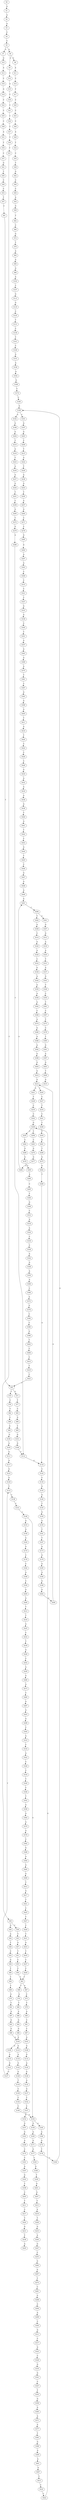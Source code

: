 strict digraph  {
	S0 -> S1 [ label = G ];
	S1 -> S2 [ label = A ];
	S2 -> S3 [ label = A ];
	S3 -> S4 [ label = C ];
	S4 -> S5 [ label = C ];
	S5 -> S6 [ label = A ];
	S5 -> S7 [ label = G ];
	S6 -> S8 [ label = G ];
	S6 -> S9 [ label = C ];
	S7 -> S10 [ label = G ];
	S8 -> S11 [ label = A ];
	S9 -> S12 [ label = C ];
	S10 -> S13 [ label = A ];
	S11 -> S14 [ label = C ];
	S12 -> S15 [ label = A ];
	S13 -> S16 [ label = C ];
	S14 -> S17 [ label = T ];
	S15 -> S18 [ label = C ];
	S16 -> S19 [ label = G ];
	S17 -> S20 [ label = C ];
	S18 -> S21 [ label = C ];
	S19 -> S22 [ label = C ];
	S20 -> S23 [ label = C ];
	S21 -> S24 [ label = C ];
	S22 -> S25 [ label = C ];
	S23 -> S26 [ label = C ];
	S24 -> S27 [ label = C ];
	S25 -> S28 [ label = C ];
	S26 -> S29 [ label = A ];
	S27 -> S30 [ label = T ];
	S28 -> S31 [ label = A ];
	S29 -> S32 [ label = T ];
	S30 -> S33 [ label = T ];
	S31 -> S34 [ label = T ];
	S32 -> S35 [ label = C ];
	S33 -> S36 [ label = C ];
	S34 -> S37 [ label = C ];
	S35 -> S38 [ label = T ];
	S36 -> S39 [ label = C ];
	S36 -> S40 [ label = G ];
	S37 -> S41 [ label = G ];
	S38 -> S42 [ label = G ];
	S39 -> S43 [ label = T ];
	S40 -> S44 [ label = A ];
	S41 -> S45 [ label = T ];
	S42 -> S46 [ label = C ];
	S43 -> S47 [ label = G ];
	S44 -> S48 [ label = T ];
	S45 -> S49 [ label = C ];
	S46 -> S50 [ label = C ];
	S47 -> S51 [ label = T ];
	S48 -> S52 [ label = C ];
	S49 -> S53 [ label = C ];
	S50 -> S54 [ label = A ];
	S51 -> S55 [ label = C ];
	S52 -> S56 [ label = G ];
	S53 -> S57 [ label = T ];
	S54 -> S58 [ label = G ];
	S55 -> S59 [ label = C ];
	S56 -> S60 [ label = T ];
	S57 -> S61 [ label = C ];
	S58 -> S62 [ label = T ];
	S59 -> S63 [ label = T ];
	S60 -> S64 [ label = T ];
	S61 -> S65 [ label = T ];
	S62 -> S66 [ label = C ];
	S63 -> S67 [ label = A ];
	S63 -> S68 [ label = T ];
	S64 -> S69 [ label = T ];
	S65 -> S70 [ label = T ];
	S65 -> S71 [ label = G ];
	S66 -> S72 [ label = G ];
	S67 -> S73 [ label = C ];
	S68 -> S74 [ label = G ];
	S69 -> S75 [ label = G ];
	S70 -> S76 [ label = C ];
	S71 -> S77 [ label = T ];
	S72 -> S78 [ label = T ];
	S73 -> S79 [ label = T ];
	S74 -> S80 [ label = T ];
	S75 -> S81 [ label = T ];
	S76 -> S82 [ label = T ];
	S77 -> S83 [ label = C ];
	S78 -> S84 [ label = A ];
	S79 -> S85 [ label = A ];
	S80 -> S86 [ label = A ];
	S81 -> S87 [ label = A ];
	S82 -> S88 [ label = C ];
	S83 -> S89 [ label = G ];
	S84 -> S90 [ label = A ];
	S85 -> S91 [ label = C ];
	S86 -> S92 [ label = G ];
	S87 -> S93 [ label = G ];
	S88 -> S94 [ label = G ];
	S89 -> S95 [ label = T ];
	S90 -> S96 [ label = G ];
	S91 -> S97 [ label = C ];
	S92 -> S98 [ label = G ];
	S93 -> S99 [ label = G ];
	S94 -> S100 [ label = G ];
	S95 -> S101 [ label = G ];
	S96 -> S102 [ label = A ];
	S97 -> S103 [ label = A ];
	S98 -> S104 [ label = A ];
	S99 -> S104 [ label = A ];
	S100 -> S105 [ label = A ];
	S101 -> S106 [ label = G ];
	S102 -> S107 [ label = C ];
	S103 -> S108 [ label = G ];
	S104 -> S109 [ label = G ];
	S104 -> S110 [ label = A ];
	S105 -> S111 [ label = G ];
	S106 -> S112 [ label = T ];
	S107 -> S113 [ label = G ];
	S108 -> S114 [ label = G ];
	S109 -> S115 [ label = A ];
	S110 -> S116 [ label = A ];
	S111 -> S117 [ label = A ];
	S112 -> S118 [ label = A ];
	S113 -> S119 [ label = G ];
	S114 -> S120 [ label = A ];
	S115 -> S121 [ label = G ];
	S116 -> S122 [ label = G ];
	S117 -> S123 [ label = G ];
	S118 -> S124 [ label = C ];
	S119 -> S125 [ label = C ];
	S120 -> S126 [ label = G ];
	S121 -> S127 [ label = G ];
	S122 -> S128 [ label = G ];
	S123 -> S129 [ label = G ];
	S124 -> S130 [ label = C ];
	S125 -> S131 [ label = T ];
	S126 -> S132 [ label = A ];
	S127 -> S133 [ label = T ];
	S128 -> S134 [ label = T ];
	S129 -> S133 [ label = T ];
	S130 -> S135 [ label = G ];
	S131 -> S136 [ label = C ];
	S132 -> S137 [ label = G ];
	S133 -> S138 [ label = C ];
	S134 -> S139 [ label = C ];
	S135 -> S140 [ label = G ];
	S136 -> S141 [ label = T ];
	S137 -> S142 [ label = T ];
	S138 -> S143 [ label = C ];
	S139 -> S144 [ label = C ];
	S140 -> S145 [ label = T ];
	S141 -> S146 [ label = C ];
	S142 -> S147 [ label = C ];
	S143 -> S148 [ label = C ];
	S144 -> S149 [ label = C ];
	S145 -> S150 [ label = G ];
	S146 -> S151 [ label = G ];
	S147 -> S152 [ label = A ];
	S148 -> S153 [ label = A ];
	S148 -> S154 [ label = G ];
	S149 -> S154 [ label = G ];
	S150 -> S155 [ label = G ];
	S151 -> S156 [ label = A ];
	S152 -> S157 [ label = G ];
	S153 -> S158 [ label = G ];
	S154 -> S159 [ label = G ];
	S154 -> S160 [ label = A ];
	S155 -> S161 [ label = T ];
	S156 -> S162 [ label = A ];
	S157 -> S163 [ label = G ];
	S158 -> S164 [ label = A ];
	S159 -> S165 [ label = A ];
	S160 -> S166 [ label = A ];
	S161 -> S167 [ label = T ];
	S162 -> S168 [ label = G ];
	S163 -> S169 [ label = A ];
	S164 -> S170 [ label = G ];
	S165 -> S171 [ label = G ];
	S166 -> S172 [ label = G ];
	S167 -> S173 [ label = A ];
	S168 -> S174 [ label = T ];
	S169 -> S175 [ label = C ];
	S170 -> S176 [ label = C ];
	S171 -> S177 [ label = G ];
	S172 -> S178 [ label = T ];
	S173 -> S179 [ label = G ];
	S174 -> S180 [ label = C ];
	S175 -> S181 [ label = C ];
	S176 -> S182 [ label = C ];
	S177 -> S183 [ label = C ];
	S178 -> S184 [ label = C ];
	S179 -> S185 [ label = A ];
	S180 -> S186 [ label = G ];
	S181 -> S187 [ label = A ];
	S182 -> S188 [ label = A ];
	S183 -> S189 [ label = G ];
	S184 -> S186 [ label = G ];
	S185 -> S190 [ label = A ];
	S186 -> S191 [ label = C ];
	S186 -> S192 [ label = A ];
	S187 -> S193 [ label = G ];
	S188 -> S194 [ label = C ];
	S189 -> S195 [ label = T ];
	S190 -> S196 [ label = G ];
	S191 -> S197 [ label = G ];
	S192 -> S198 [ label = G ];
	S193 -> S199 [ label = T ];
	S194 -> S200 [ label = G ];
	S195 -> S201 [ label = G ];
	S196 -> S202 [ label = G ];
	S197 -> S203 [ label = G ];
	S198 -> S204 [ label = G ];
	S199 -> S205 [ label = C ];
	S200 -> S206 [ label = G ];
	S201 -> S207 [ label = G ];
	S202 -> S208 [ label = G ];
	S203 -> S209 [ label = C ];
	S204 -> S210 [ label = T ];
	S205 -> S211 [ label = T ];
	S206 -> S212 [ label = T ];
	S207 -> S213 [ label = T ];
	S208 -> S214 [ label = G ];
	S209 -> S215 [ label = T ];
	S210 -> S216 [ label = A ];
	S211 -> S217 [ label = C ];
	S212 -> S218 [ label = T ];
	S213 -> S219 [ label = A ];
	S214 -> S220 [ label = T ];
	S214 -> S221 [ label = G ];
	S215 -> S222 [ label = A ];
	S216 -> S223 [ label = T ];
	S217 -> S224 [ label = T ];
	S218 -> S225 [ label = A ];
	S219 -> S226 [ label = T ];
	S220 -> S227 [ label = C ];
	S221 -> S228 [ label = T ];
	S222 -> S229 [ label = T ];
	S223 -> S230 [ label = A ];
	S224 -> S231 [ label = G ];
	S225 -> S232 [ label = C ];
	S226 -> S233 [ label = G ];
	S227 -> S234 [ label = T ];
	S228 -> S235 [ label = C ];
	S229 -> S236 [ label = A ];
	S230 -> S237 [ label = A ];
	S231 -> S238 [ label = T ];
	S232 -> S239 [ label = T ];
	S233 -> S240 [ label = A ];
	S234 -> S241 [ label = C ];
	S235 -> S242 [ label = C ];
	S236 -> S243 [ label = G ];
	S237 -> S244 [ label = G ];
	S238 -> S245 [ label = A ];
	S239 -> S246 [ label = G ];
	S240 -> S247 [ label = G ];
	S241 -> S248 [ label = T ];
	S242 -> S249 [ label = G ];
	S243 -> S250 [ label = T ];
	S244 -> S251 [ label = T ];
	S246 -> S252 [ label = C ];
	S247 -> S253 [ label = C ];
	S248 -> S254 [ label = C ];
	S249 -> S255 [ label = C ];
	S249 -> S256 [ label = T ];
	S250 -> S257 [ label = A ];
	S251 -> S258 [ label = C ];
	S252 -> S259 [ label = A ];
	S253 -> S260 [ label = G ];
	S254 -> S261 [ label = G ];
	S255 -> S262 [ label = C ];
	S256 -> S263 [ label = C ];
	S257 -> S264 [ label = G ];
	S258 -> S265 [ label = G ];
	S259 -> S266 [ label = G ];
	S260 -> S267 [ label = G ];
	S261 -> S268 [ label = T ];
	S262 -> S269 [ label = G ];
	S263 -> S270 [ label = G ];
	S264 -> S271 [ label = C ];
	S265 -> S272 [ label = T ];
	S266 -> S273 [ label = A ];
	S267 -> S274 [ label = T ];
	S268 -> S275 [ label = G ];
	S269 -> S276 [ label = G ];
	S270 -> S277 [ label = G ];
	S271 -> S278 [ label = C ];
	S272 -> S279 [ label = G ];
	S273 -> S280 [ label = C ];
	S274 -> S281 [ label = C ];
	S275 -> S282 [ label = G ];
	S276 -> S283 [ label = A ];
	S277 -> S284 [ label = A ];
	S278 -> S285 [ label = G ];
	S279 -> S286 [ label = G ];
	S280 -> S287 [ label = G ];
	S281 -> S288 [ label = G ];
	S282 -> S289 [ label = T ];
	S283 -> S290 [ label = A ];
	S284 -> S291 [ label = A ];
	S285 -> S292 [ label = A ];
	S286 -> S112 [ label = T ];
	S287 -> S293 [ label = G ];
	S288 -> S294 [ label = C ];
	S289 -> S118 [ label = A ];
	S290 -> S295 [ label = C ];
	S291 -> S296 [ label = C ];
	S292 -> S297 [ label = A ];
	S293 -> S298 [ label = A ];
	S294 -> S299 [ label = A ];
	S295 -> S300 [ label = T ];
	S296 -> S301 [ label = A ];
	S296 -> S302 [ label = T ];
	S297 -> S303 [ label = A ];
	S298 -> S304 [ label = C ];
	S299 -> S305 [ label = C ];
	S300 -> S306 [ label = G ];
	S301 -> S307 [ label = G ];
	S302 -> S308 [ label = A ];
	S303 -> S309 [ label = C ];
	S304 -> S310 [ label = A ];
	S305 -> S311 [ label = G ];
	S306 -> S312 [ label = C ];
	S307 -> S313 [ label = G ];
	S308 -> S314 [ label = C ];
	S309 -> S315 [ label = C ];
	S310 -> S316 [ label = C ];
	S311 -> S317 [ label = C ];
	S312 -> S318 [ label = A ];
	S313 -> S319 [ label = A ];
	S314 -> S320 [ label = A ];
	S315 -> S321 [ label = C ];
	S316 -> S322 [ label = A ];
	S317 -> S323 [ label = G ];
	S318 -> S324 [ label = A ];
	S319 -> S325 [ label = A ];
	S320 -> S326 [ label = A ];
	S321 -> S327 [ label = C ];
	S322 -> S328 [ label = C ];
	S323 -> S329 [ label = C ];
	S324 -> S330 [ label = C ];
	S325 -> S331 [ label = T ];
	S326 -> S332 [ label = C ];
	S327 -> S333 [ label = G ];
	S328 -> S334 [ label = C ];
	S329 -> S335 [ label = G ];
	S330 -> S336 [ label = C ];
	S331 -> S337 [ label = A ];
	S332 -> S338 [ label = G ];
	S333 -> S339 [ label = A ];
	S334 -> S340 [ label = T ];
	S335 -> S341 [ label = G ];
	S336 -> S342 [ label = A ];
	S337 -> S343 [ label = G ];
	S338 -> S344 [ label = A ];
	S339 -> S345 [ label = C ];
	S340 -> S346 [ label = C ];
	S341 -> S347 [ label = C ];
	S342 -> S348 [ label = G ];
	S343 -> S349 [ label = T ];
	S344 -> S350 [ label = A ];
	S345 -> S351 [ label = T ];
	S346 -> S352 [ label = T ];
	S347 -> S353 [ label = T ];
	S348 -> S354 [ label = A ];
	S349 -> S355 [ label = C ];
	S350 -> S356 [ label = A ];
	S351 -> S357 [ label = A ];
	S352 -> S358 [ label = A ];
	S353 -> S359 [ label = G ];
	S354 -> S360 [ label = A ];
	S355 -> S361 [ label = T ];
	S356 -> S362 [ label = A ];
	S357 -> S363 [ label = G ];
	S358 -> S364 [ label = G ];
	S359 -> S365 [ label = G ];
	S360 -> S366 [ label = C ];
	S361 -> S367 [ label = C ];
	S362 -> S368 [ label = C ];
	S363 -> S369 [ label = A ];
	S364 -> S370 [ label = A ];
	S365 -> S371 [ label = A ];
	S366 -> S372 [ label = A ];
	S367 -> S373 [ label = T ];
	S368 -> S374 [ label = A ];
	S369 -> S375 [ label = A ];
	S370 -> S376 [ label = A ];
	S371 -> S377 [ label = A ];
	S372 -> S378 [ label = G ];
	S373 -> S379 [ label = C ];
	S374 -> S380 [ label = G ];
	S375 -> S381 [ label = T ];
	S376 -> S382 [ label = C ];
	S377 -> S383 [ label = T ];
	S378 -> S384 [ label = C ];
	S379 -> S385 [ label = T ];
	S380 -> S386 [ label = A ];
	S381 -> S387 [ label = C ];
	S382 -> S388 [ label = G ];
	S383 -> S389 [ label = G ];
	S384 -> S390 [ label = C ];
	S385 -> S391 [ label = G ];
	S386 -> S392 [ label = A ];
	S387 -> S393 [ label = G ];
	S388 -> S394 [ label = A ];
	S389 -> S395 [ label = G ];
	S390 -> S396 [ label = G ];
	S391 -> S397 [ label = A ];
	S392 -> S398 [ label = G ];
	S393 -> S399 [ label = G ];
	S394 -> S400 [ label = G ];
	S395 -> S401 [ label = G ];
	S396 -> S402 [ label = T ];
	S397 -> S403 [ label = G ];
	S398 -> S404 [ label = G ];
	S399 -> S405 [ label = G ];
	S400 -> S406 [ label = G ];
	S401 -> S407 [ label = G ];
	S402 -> S408 [ label = C ];
	S403 -> S409 [ label = T ];
	S404 -> S410 [ label = G ];
	S405 -> S411 [ label = T ];
	S406 -> S412 [ label = T ];
	S407 -> S413 [ label = T ];
	S408 -> S414 [ label = C ];
	S409 -> S415 [ label = A ];
	S410 -> S214 [ label = G ];
	S411 -> S416 [ label = A ];
	S412 -> S417 [ label = G ];
	S413 -> S418 [ label = C ];
	S414 -> S419 [ label = T ];
	S416 -> S420 [ label = T ];
	S417 -> S421 [ label = T ];
	S418 -> S422 [ label = C ];
	S419 -> S423 [ label = C ];
	S420 -> S424 [ label = C ];
	S421 -> S425 [ label = C ];
	S422 -> S249 [ label = G ];
	S423 -> S65 [ label = T ];
	S424 -> S426 [ label = C ];
	S425 -> S427 [ label = C ];
	S426 -> S428 [ label = C ];
	S427 -> S429 [ label = C ];
	S428 -> S430 [ label = G ];
	S429 -> S431 [ label = T ];
	S430 -> S432 [ label = A ];
	S431 -> S433 [ label = G ];
	S432 -> S434 [ label = A ];
	S433 -> S435 [ label = T ];
	S434 -> S436 [ label = A ];
	S435 -> S437 [ label = C ];
	S436 -> S438 [ label = G ];
	S437 -> S439 [ label = C ];
	S438 -> S440 [ label = T ];
	S439 -> S63 [ label = T ];
	S440 -> S441 [ label = G ];
	S441 -> S442 [ label = T ];
	S442 -> S443 [ label = C ];
	S443 -> S444 [ label = G ];
	S444 -> S445 [ label = T ];
	S445 -> S446 [ label = C ];
	S446 -> S447 [ label = G ];
	S447 -> S448 [ label = G ];
	S448 -> S449 [ label = A ];
	S449 -> S291 [ label = A ];
}

